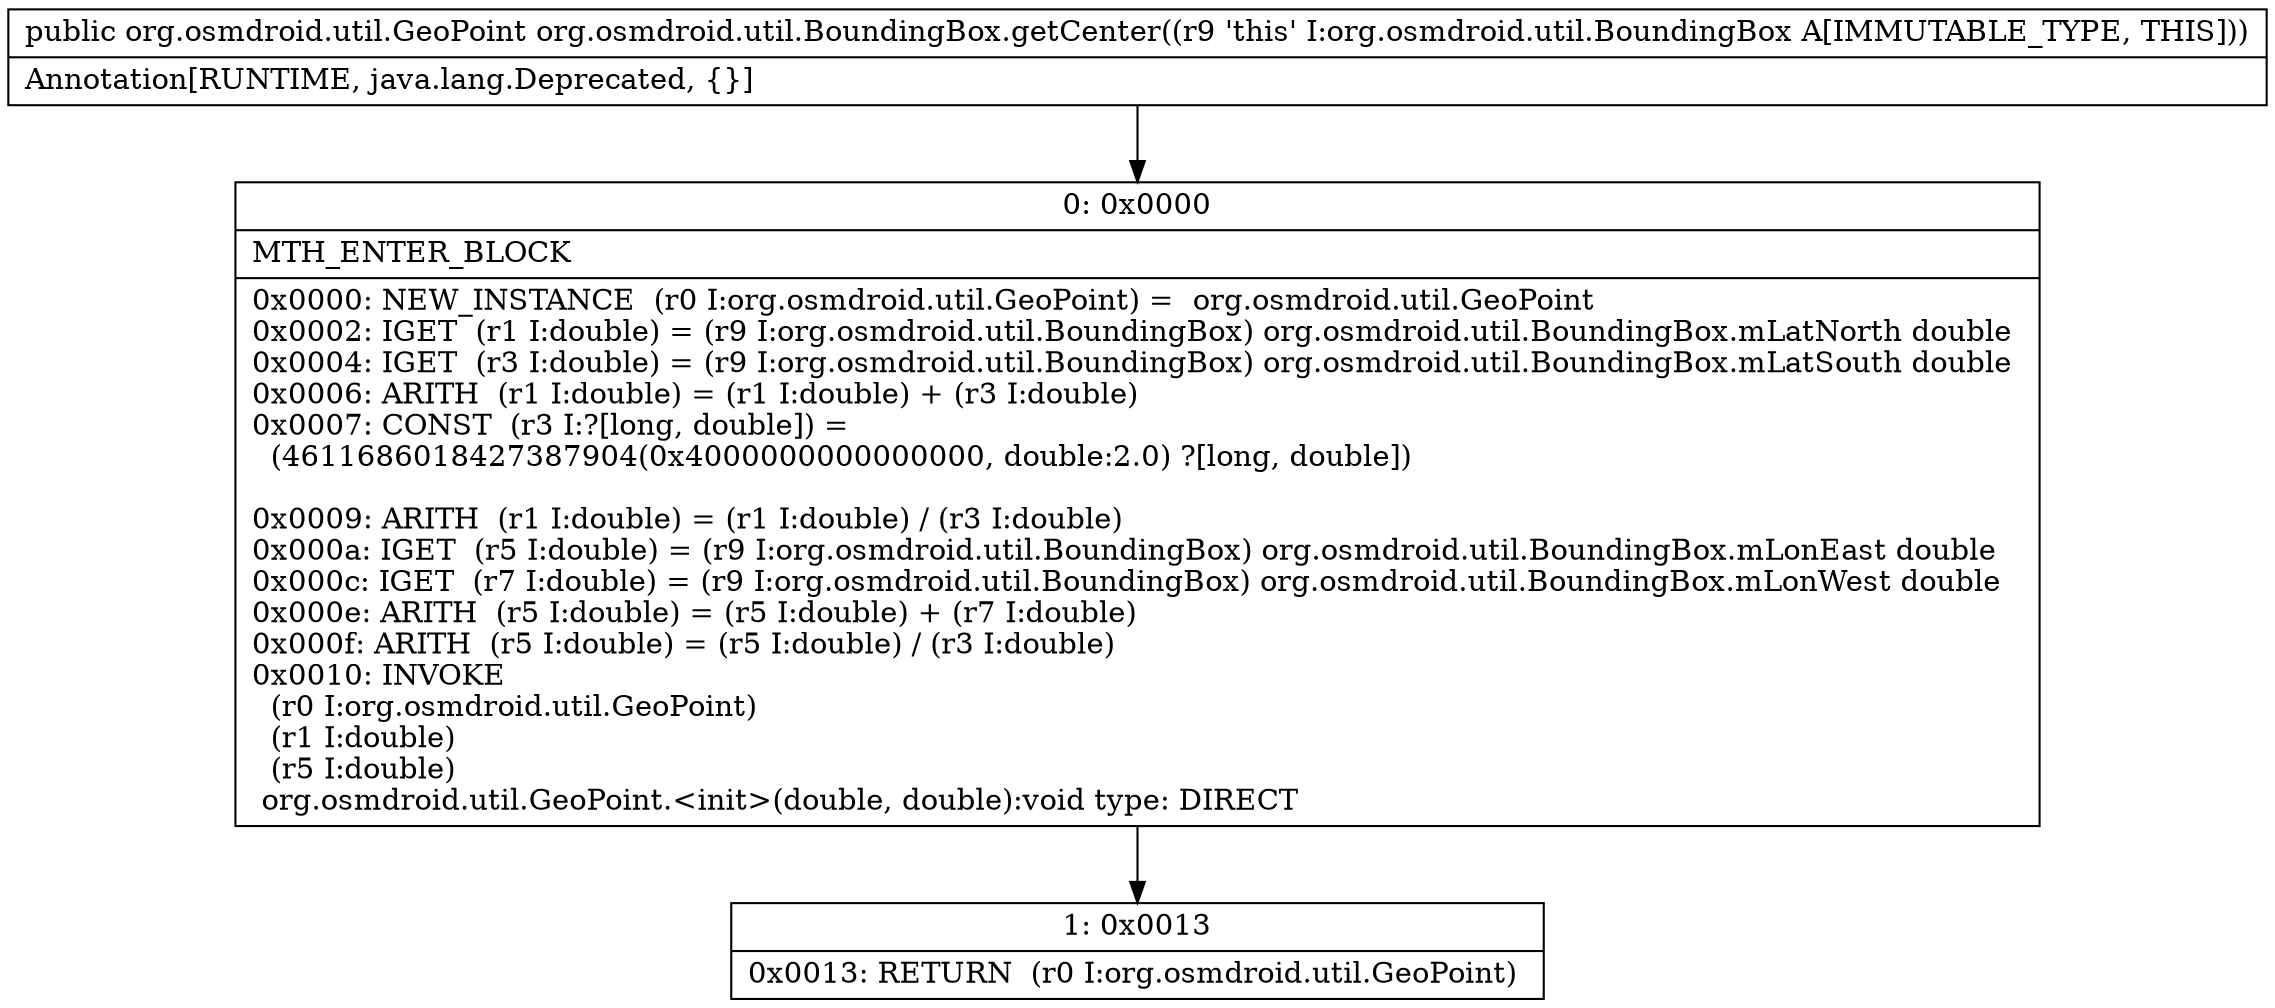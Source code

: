 digraph "CFG fororg.osmdroid.util.BoundingBox.getCenter()Lorg\/osmdroid\/util\/GeoPoint;" {
Node_0 [shape=record,label="{0\:\ 0x0000|MTH_ENTER_BLOCK\l|0x0000: NEW_INSTANCE  (r0 I:org.osmdroid.util.GeoPoint) =  org.osmdroid.util.GeoPoint \l0x0002: IGET  (r1 I:double) = (r9 I:org.osmdroid.util.BoundingBox) org.osmdroid.util.BoundingBox.mLatNorth double \l0x0004: IGET  (r3 I:double) = (r9 I:org.osmdroid.util.BoundingBox) org.osmdroid.util.BoundingBox.mLatSouth double \l0x0006: ARITH  (r1 I:double) = (r1 I:double) + (r3 I:double) \l0x0007: CONST  (r3 I:?[long, double]) = \l  (4611686018427387904(0x4000000000000000, double:2.0) ?[long, double])\l \l0x0009: ARITH  (r1 I:double) = (r1 I:double) \/ (r3 I:double) \l0x000a: IGET  (r5 I:double) = (r9 I:org.osmdroid.util.BoundingBox) org.osmdroid.util.BoundingBox.mLonEast double \l0x000c: IGET  (r7 I:double) = (r9 I:org.osmdroid.util.BoundingBox) org.osmdroid.util.BoundingBox.mLonWest double \l0x000e: ARITH  (r5 I:double) = (r5 I:double) + (r7 I:double) \l0x000f: ARITH  (r5 I:double) = (r5 I:double) \/ (r3 I:double) \l0x0010: INVOKE  \l  (r0 I:org.osmdroid.util.GeoPoint)\l  (r1 I:double)\l  (r5 I:double)\l org.osmdroid.util.GeoPoint.\<init\>(double, double):void type: DIRECT \l}"];
Node_1 [shape=record,label="{1\:\ 0x0013|0x0013: RETURN  (r0 I:org.osmdroid.util.GeoPoint) \l}"];
MethodNode[shape=record,label="{public org.osmdroid.util.GeoPoint org.osmdroid.util.BoundingBox.getCenter((r9 'this' I:org.osmdroid.util.BoundingBox A[IMMUTABLE_TYPE, THIS]))  | Annotation[RUNTIME, java.lang.Deprecated, \{\}]\l}"];
MethodNode -> Node_0;
Node_0 -> Node_1;
}

